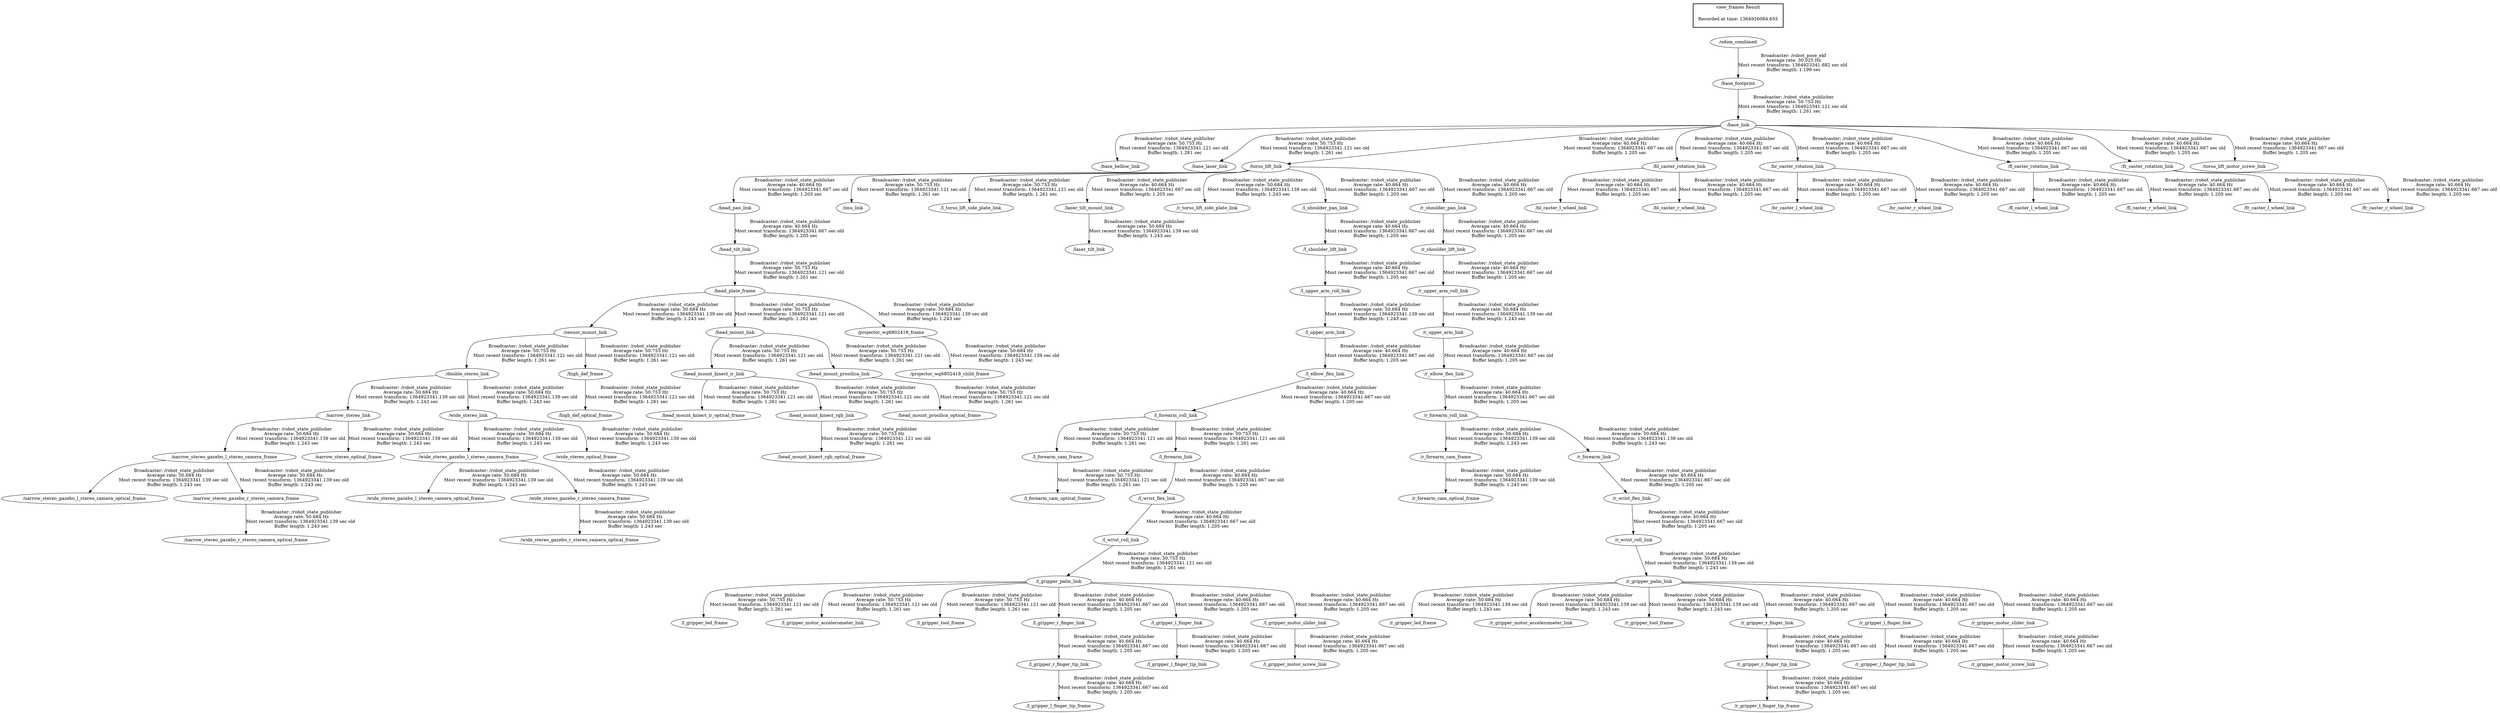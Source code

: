 digraph G {
"/base_link" -> "/base_bellow_link"[label="Broadcaster: /robot_state_publisher\nAverage rate: 50.753 Hz\nMost recent transform: 1364923341.121 sec old \nBuffer length: 1.261 sec\n"];
"/base_footprint" -> "/base_link"[label="Broadcaster: /robot_state_publisher\nAverage rate: 50.753 Hz\nMost recent transform: 1364923341.121 sec old \nBuffer length: 1.261 sec\n"];
"/odom_combined" -> "/base_footprint"[label="Broadcaster: /robot_pose_ekf\nAverage rate: 30.025 Hz\nMost recent transform: 1364923341.682 sec old \nBuffer length: 1.199 sec\n"];
"/base_link" -> "/base_laser_link"[label="Broadcaster: /robot_state_publisher\nAverage rate: 50.753 Hz\nMost recent transform: 1364923341.121 sec old \nBuffer length: 1.261 sec\n"];
"/sensor_mount_link" -> "/double_stereo_link"[label="Broadcaster: /robot_state_publisher\nAverage rate: 50.753 Hz\nMost recent transform: 1364923341.121 sec old \nBuffer length: 1.261 sec\n"];
"/head_plate_frame" -> "/sensor_mount_link"[label="Broadcaster: /robot_state_publisher\nAverage rate: 50.684 Hz\nMost recent transform: 1364923341.139 sec old \nBuffer length: 1.243 sec\n"];
"/head_plate_frame" -> "/head_mount_link"[label="Broadcaster: /robot_state_publisher\nAverage rate: 50.753 Hz\nMost recent transform: 1364923341.121 sec old \nBuffer length: 1.261 sec\n"];
"/head_tilt_link" -> "/head_plate_frame"[label="Broadcaster: /robot_state_publisher\nAverage rate: 50.753 Hz\nMost recent transform: 1364923341.121 sec old \nBuffer length: 1.261 sec\n"];
"/head_mount_link" -> "/head_mount_kinect_ir_link"[label="Broadcaster: /robot_state_publisher\nAverage rate: 50.753 Hz\nMost recent transform: 1364923341.121 sec old \nBuffer length: 1.261 sec\n"];
"/head_mount_kinect_ir_link" -> "/head_mount_kinect_ir_optical_frame"[label="Broadcaster: /robot_state_publisher\nAverage rate: 50.753 Hz\nMost recent transform: 1364923341.121 sec old \nBuffer length: 1.261 sec\n"];
"/head_mount_kinect_ir_link" -> "/head_mount_kinect_rgb_link"[label="Broadcaster: /robot_state_publisher\nAverage rate: 50.753 Hz\nMost recent transform: 1364923341.121 sec old \nBuffer length: 1.261 sec\n"];
"/head_mount_kinect_rgb_link" -> "/head_mount_kinect_rgb_optical_frame"[label="Broadcaster: /robot_state_publisher\nAverage rate: 50.753 Hz\nMost recent transform: 1364923341.121 sec old \nBuffer length: 1.261 sec\n"];
"/head_mount_link" -> "/head_mount_prosilica_link"[label="Broadcaster: /robot_state_publisher\nAverage rate: 50.753 Hz\nMost recent transform: 1364923341.121 sec old \nBuffer length: 1.261 sec\n"];
"/head_mount_prosilica_link" -> "/head_mount_prosilica_optical_frame"[label="Broadcaster: /robot_state_publisher\nAverage rate: 50.753 Hz\nMost recent transform: 1364923341.121 sec old \nBuffer length: 1.261 sec\n"];
"/head_pan_link" -> "/head_tilt_link"[label="Broadcaster: /robot_state_publisher\nAverage rate: 40.664 Hz\nMost recent transform: 1364923341.667 sec old \nBuffer length: 1.205 sec\n"];
"/sensor_mount_link" -> "/high_def_frame"[label="Broadcaster: /robot_state_publisher\nAverage rate: 50.753 Hz\nMost recent transform: 1364923341.121 sec old \nBuffer length: 1.261 sec\n"];
"/high_def_frame" -> "/high_def_optical_frame"[label="Broadcaster: /robot_state_publisher\nAverage rate: 50.753 Hz\nMost recent transform: 1364923341.121 sec old \nBuffer length: 1.261 sec\n"];
"/torso_lift_link" -> "/imu_link"[label="Broadcaster: /robot_state_publisher\nAverage rate: 50.753 Hz\nMost recent transform: 1364923341.121 sec old \nBuffer length: 1.261 sec\n"];
"/base_link" -> "/torso_lift_link"[label="Broadcaster: /robot_state_publisher\nAverage rate: 40.664 Hz\nMost recent transform: 1364923341.667 sec old \nBuffer length: 1.205 sec\n"];
"/l_forearm_roll_link" -> "/l_forearm_cam_frame"[label="Broadcaster: /robot_state_publisher\nAverage rate: 50.753 Hz\nMost recent transform: 1364923341.121 sec old \nBuffer length: 1.261 sec\n"];
"/l_elbow_flex_link" -> "/l_forearm_roll_link"[label="Broadcaster: /robot_state_publisher\nAverage rate: 40.664 Hz\nMost recent transform: 1364923341.667 sec old \nBuffer length: 1.205 sec\n"];
"/l_forearm_cam_frame" -> "/l_forearm_cam_optical_frame"[label="Broadcaster: /robot_state_publisher\nAverage rate: 50.753 Hz\nMost recent transform: 1364923341.121 sec old \nBuffer length: 1.261 sec\n"];
"/l_forearm_roll_link" -> "/l_forearm_link"[label="Broadcaster: /robot_state_publisher\nAverage rate: 50.753 Hz\nMost recent transform: 1364923341.121 sec old \nBuffer length: 1.261 sec\n"];
"/l_gripper_palm_link" -> "/l_gripper_led_frame"[label="Broadcaster: /robot_state_publisher\nAverage rate: 50.753 Hz\nMost recent transform: 1364923341.121 sec old \nBuffer length: 1.261 sec\n"];
"/l_wrist_roll_link" -> "/l_gripper_palm_link"[label="Broadcaster: /robot_state_publisher\nAverage rate: 50.753 Hz\nMost recent transform: 1364923341.121 sec old \nBuffer length: 1.261 sec\n"];
"/l_gripper_palm_link" -> "/l_gripper_motor_accelerometer_link"[label="Broadcaster: /robot_state_publisher\nAverage rate: 50.753 Hz\nMost recent transform: 1364923341.121 sec old \nBuffer length: 1.261 sec\n"];
"/l_wrist_flex_link" -> "/l_wrist_roll_link"[label="Broadcaster: /robot_state_publisher\nAverage rate: 40.664 Hz\nMost recent transform: 1364923341.667 sec old \nBuffer length: 1.205 sec\n"];
"/l_gripper_palm_link" -> "/l_gripper_tool_frame"[label="Broadcaster: /robot_state_publisher\nAverage rate: 50.753 Hz\nMost recent transform: 1364923341.121 sec old \nBuffer length: 1.261 sec\n"];
"/torso_lift_link" -> "/l_torso_lift_side_plate_link"[label="Broadcaster: /robot_state_publisher\nAverage rate: 50.753 Hz\nMost recent transform: 1364923341.121 sec old \nBuffer length: 1.261 sec\n"];
"/l_upper_arm_roll_link" -> "/l_upper_arm_link"[label="Broadcaster: /robot_state_publisher\nAverage rate: 50.684 Hz\nMost recent transform: 1364923341.139 sec old \nBuffer length: 1.243 sec\n"];
"/l_shoulder_lift_link" -> "/l_upper_arm_roll_link"[label="Broadcaster: /robot_state_publisher\nAverage rate: 40.664 Hz\nMost recent transform: 1364923341.667 sec old \nBuffer length: 1.205 sec\n"];
"/laser_tilt_mount_link" -> "/laser_tilt_link"[label="Broadcaster: /robot_state_publisher\nAverage rate: 50.684 Hz\nMost recent transform: 1364923341.139 sec old \nBuffer length: 1.243 sec\n"];
"/torso_lift_link" -> "/laser_tilt_mount_link"[label="Broadcaster: /robot_state_publisher\nAverage rate: 40.664 Hz\nMost recent transform: 1364923341.667 sec old \nBuffer length: 1.205 sec\n"];
"/double_stereo_link" -> "/narrow_stereo_link"[label="Broadcaster: /robot_state_publisher\nAverage rate: 50.684 Hz\nMost recent transform: 1364923341.139 sec old \nBuffer length: 1.243 sec\n"];
"/narrow_stereo_link" -> "/narrow_stereo_gazebo_l_stereo_camera_frame"[label="Broadcaster: /robot_state_publisher\nAverage rate: 50.684 Hz\nMost recent transform: 1364923341.139 sec old \nBuffer length: 1.243 sec\n"];
"/narrow_stereo_gazebo_l_stereo_camera_frame" -> "/narrow_stereo_gazebo_l_stereo_camera_optical_frame"[label="Broadcaster: /robot_state_publisher\nAverage rate: 50.684 Hz\nMost recent transform: 1364923341.139 sec old \nBuffer length: 1.243 sec\n"];
"/narrow_stereo_gazebo_l_stereo_camera_frame" -> "/narrow_stereo_gazebo_r_stereo_camera_frame"[label="Broadcaster: /robot_state_publisher\nAverage rate: 50.684 Hz\nMost recent transform: 1364923341.139 sec old \nBuffer length: 1.243 sec\n"];
"/narrow_stereo_gazebo_r_stereo_camera_frame" -> "/narrow_stereo_gazebo_r_stereo_camera_optical_frame"[label="Broadcaster: /robot_state_publisher\nAverage rate: 50.684 Hz\nMost recent transform: 1364923341.139 sec old \nBuffer length: 1.243 sec\n"];
"/narrow_stereo_link" -> "/narrow_stereo_optical_frame"[label="Broadcaster: /robot_state_publisher\nAverage rate: 50.684 Hz\nMost recent transform: 1364923341.139 sec old \nBuffer length: 1.243 sec\n"];
"/projector_wg6802418_frame" -> "/projector_wg6802418_child_frame"[label="Broadcaster: /robot_state_publisher\nAverage rate: 50.684 Hz\nMost recent transform: 1364923341.139 sec old \nBuffer length: 1.243 sec\n"];
"/head_plate_frame" -> "/projector_wg6802418_frame"[label="Broadcaster: /robot_state_publisher\nAverage rate: 50.684 Hz\nMost recent transform: 1364923341.139 sec old \nBuffer length: 1.243 sec\n"];
"/r_forearm_roll_link" -> "/r_forearm_cam_frame"[label="Broadcaster: /robot_state_publisher\nAverage rate: 50.684 Hz\nMost recent transform: 1364923341.139 sec old \nBuffer length: 1.243 sec\n"];
"/r_elbow_flex_link" -> "/r_forearm_roll_link"[label="Broadcaster: /robot_state_publisher\nAverage rate: 40.664 Hz\nMost recent transform: 1364923341.667 sec old \nBuffer length: 1.205 sec\n"];
"/r_forearm_cam_frame" -> "/r_forearm_cam_optical_frame"[label="Broadcaster: /robot_state_publisher\nAverage rate: 50.684 Hz\nMost recent transform: 1364923341.139 sec old \nBuffer length: 1.243 sec\n"];
"/r_forearm_roll_link" -> "/r_forearm_link"[label="Broadcaster: /robot_state_publisher\nAverage rate: 50.684 Hz\nMost recent transform: 1364923341.139 sec old \nBuffer length: 1.243 sec\n"];
"/r_gripper_palm_link" -> "/r_gripper_led_frame"[label="Broadcaster: /robot_state_publisher\nAverage rate: 50.684 Hz\nMost recent transform: 1364923341.139 sec old \nBuffer length: 1.243 sec\n"];
"/r_wrist_roll_link" -> "/r_gripper_palm_link"[label="Broadcaster: /robot_state_publisher\nAverage rate: 50.684 Hz\nMost recent transform: 1364923341.139 sec old \nBuffer length: 1.243 sec\n"];
"/r_gripper_palm_link" -> "/r_gripper_motor_accelerometer_link"[label="Broadcaster: /robot_state_publisher\nAverage rate: 50.684 Hz\nMost recent transform: 1364923341.139 sec old \nBuffer length: 1.243 sec\n"];
"/r_wrist_flex_link" -> "/r_wrist_roll_link"[label="Broadcaster: /robot_state_publisher\nAverage rate: 40.664 Hz\nMost recent transform: 1364923341.667 sec old \nBuffer length: 1.205 sec\n"];
"/r_gripper_palm_link" -> "/r_gripper_tool_frame"[label="Broadcaster: /robot_state_publisher\nAverage rate: 50.684 Hz\nMost recent transform: 1364923341.139 sec old \nBuffer length: 1.243 sec\n"];
"/torso_lift_link" -> "/r_torso_lift_side_plate_link"[label="Broadcaster: /robot_state_publisher\nAverage rate: 50.684 Hz\nMost recent transform: 1364923341.139 sec old \nBuffer length: 1.243 sec\n"];
"/r_upper_arm_roll_link" -> "/r_upper_arm_link"[label="Broadcaster: /robot_state_publisher\nAverage rate: 50.684 Hz\nMost recent transform: 1364923341.139 sec old \nBuffer length: 1.243 sec\n"];
"/r_shoulder_lift_link" -> "/r_upper_arm_roll_link"[label="Broadcaster: /robot_state_publisher\nAverage rate: 40.664 Hz\nMost recent transform: 1364923341.667 sec old \nBuffer length: 1.205 sec\n"];
"/double_stereo_link" -> "/wide_stereo_link"[label="Broadcaster: /robot_state_publisher\nAverage rate: 50.684 Hz\nMost recent transform: 1364923341.139 sec old \nBuffer length: 1.243 sec\n"];
"/wide_stereo_link" -> "/wide_stereo_gazebo_l_stereo_camera_frame"[label="Broadcaster: /robot_state_publisher\nAverage rate: 50.684 Hz\nMost recent transform: 1364923341.139 sec old \nBuffer length: 1.243 sec\n"];
"/wide_stereo_gazebo_l_stereo_camera_frame" -> "/wide_stereo_gazebo_l_stereo_camera_optical_frame"[label="Broadcaster: /robot_state_publisher\nAverage rate: 50.684 Hz\nMost recent transform: 1364923341.139 sec old \nBuffer length: 1.243 sec\n"];
"/wide_stereo_gazebo_l_stereo_camera_frame" -> "/wide_stereo_gazebo_r_stereo_camera_frame"[label="Broadcaster: /robot_state_publisher\nAverage rate: 50.684 Hz\nMost recent transform: 1364923341.139 sec old \nBuffer length: 1.243 sec\n"];
"/wide_stereo_gazebo_r_stereo_camera_frame" -> "/wide_stereo_gazebo_r_stereo_camera_optical_frame"[label="Broadcaster: /robot_state_publisher\nAverage rate: 50.684 Hz\nMost recent transform: 1364923341.139 sec old \nBuffer length: 1.243 sec\n"];
"/wide_stereo_link" -> "/wide_stereo_optical_frame"[label="Broadcaster: /robot_state_publisher\nAverage rate: 50.684 Hz\nMost recent transform: 1364923341.139 sec old \nBuffer length: 1.243 sec\n"];
"/bl_caster_rotation_link" -> "/bl_caster_l_wheel_link"[label="Broadcaster: /robot_state_publisher\nAverage rate: 40.664 Hz\nMost recent transform: 1364923341.667 sec old \nBuffer length: 1.205 sec\n"];
"/base_link" -> "/bl_caster_rotation_link"[label="Broadcaster: /robot_state_publisher\nAverage rate: 40.664 Hz\nMost recent transform: 1364923341.667 sec old \nBuffer length: 1.205 sec\n"];
"/bl_caster_rotation_link" -> "/bl_caster_r_wheel_link"[label="Broadcaster: /robot_state_publisher\nAverage rate: 40.664 Hz\nMost recent transform: 1364923341.667 sec old \nBuffer length: 1.205 sec\n"];
"/br_caster_rotation_link" -> "/br_caster_l_wheel_link"[label="Broadcaster: /robot_state_publisher\nAverage rate: 40.664 Hz\nMost recent transform: 1364923341.667 sec old \nBuffer length: 1.205 sec\n"];
"/base_link" -> "/br_caster_rotation_link"[label="Broadcaster: /robot_state_publisher\nAverage rate: 40.664 Hz\nMost recent transform: 1364923341.667 sec old \nBuffer length: 1.205 sec\n"];
"/br_caster_rotation_link" -> "/br_caster_r_wheel_link"[label="Broadcaster: /robot_state_publisher\nAverage rate: 40.664 Hz\nMost recent transform: 1364923341.667 sec old \nBuffer length: 1.205 sec\n"];
"/fl_caster_rotation_link" -> "/fl_caster_l_wheel_link"[label="Broadcaster: /robot_state_publisher\nAverage rate: 40.664 Hz\nMost recent transform: 1364923341.667 sec old \nBuffer length: 1.205 sec\n"];
"/base_link" -> "/fl_caster_rotation_link"[label="Broadcaster: /robot_state_publisher\nAverage rate: 40.664 Hz\nMost recent transform: 1364923341.667 sec old \nBuffer length: 1.205 sec\n"];
"/fl_caster_rotation_link" -> "/fl_caster_r_wheel_link"[label="Broadcaster: /robot_state_publisher\nAverage rate: 40.664 Hz\nMost recent transform: 1364923341.667 sec old \nBuffer length: 1.205 sec\n"];
"/fr_caster_rotation_link" -> "/fr_caster_l_wheel_link"[label="Broadcaster: /robot_state_publisher\nAverage rate: 40.664 Hz\nMost recent transform: 1364923341.667 sec old \nBuffer length: 1.205 sec\n"];
"/base_link" -> "/fr_caster_rotation_link"[label="Broadcaster: /robot_state_publisher\nAverage rate: 40.664 Hz\nMost recent transform: 1364923341.667 sec old \nBuffer length: 1.205 sec\n"];
"/fr_caster_rotation_link" -> "/fr_caster_r_wheel_link"[label="Broadcaster: /robot_state_publisher\nAverage rate: 40.664 Hz\nMost recent transform: 1364923341.667 sec old \nBuffer length: 1.205 sec\n"];
"/torso_lift_link" -> "/head_pan_link"[label="Broadcaster: /robot_state_publisher\nAverage rate: 40.664 Hz\nMost recent transform: 1364923341.667 sec old \nBuffer length: 1.205 sec\n"];
"/l_upper_arm_link" -> "/l_elbow_flex_link"[label="Broadcaster: /robot_state_publisher\nAverage rate: 40.664 Hz\nMost recent transform: 1364923341.667 sec old \nBuffer length: 1.205 sec\n"];
"/l_gripper_r_finger_tip_link" -> "/l_gripper_l_finger_tip_frame"[label="Broadcaster: /robot_state_publisher\nAverage rate: 40.664 Hz\nMost recent transform: 1364923341.667 sec old \nBuffer length: 1.205 sec\n"];
"/l_gripper_r_finger_link" -> "/l_gripper_r_finger_tip_link"[label="Broadcaster: /robot_state_publisher\nAverage rate: 40.664 Hz\nMost recent transform: 1364923341.667 sec old \nBuffer length: 1.205 sec\n"];
"/l_gripper_palm_link" -> "/l_gripper_l_finger_link"[label="Broadcaster: /robot_state_publisher\nAverage rate: 40.664 Hz\nMost recent transform: 1364923341.667 sec old \nBuffer length: 1.205 sec\n"];
"/l_gripper_l_finger_link" -> "/l_gripper_l_finger_tip_link"[label="Broadcaster: /robot_state_publisher\nAverage rate: 40.664 Hz\nMost recent transform: 1364923341.667 sec old \nBuffer length: 1.205 sec\n"];
"/l_gripper_motor_slider_link" -> "/l_gripper_motor_screw_link"[label="Broadcaster: /robot_state_publisher\nAverage rate: 40.664 Hz\nMost recent transform: 1364923341.667 sec old \nBuffer length: 1.205 sec\n"];
"/l_gripper_palm_link" -> "/l_gripper_motor_slider_link"[label="Broadcaster: /robot_state_publisher\nAverage rate: 40.664 Hz\nMost recent transform: 1364923341.667 sec old \nBuffer length: 1.205 sec\n"];
"/l_gripper_palm_link" -> "/l_gripper_r_finger_link"[label="Broadcaster: /robot_state_publisher\nAverage rate: 40.664 Hz\nMost recent transform: 1364923341.667 sec old \nBuffer length: 1.205 sec\n"];
"/l_shoulder_pan_link" -> "/l_shoulder_lift_link"[label="Broadcaster: /robot_state_publisher\nAverage rate: 40.664 Hz\nMost recent transform: 1364923341.667 sec old \nBuffer length: 1.205 sec\n"];
"/torso_lift_link" -> "/l_shoulder_pan_link"[label="Broadcaster: /robot_state_publisher\nAverage rate: 40.664 Hz\nMost recent transform: 1364923341.667 sec old \nBuffer length: 1.205 sec\n"];
"/l_forearm_link" -> "/l_wrist_flex_link"[label="Broadcaster: /robot_state_publisher\nAverage rate: 40.664 Hz\nMost recent transform: 1364923341.667 sec old \nBuffer length: 1.205 sec\n"];
"/r_upper_arm_link" -> "/r_elbow_flex_link"[label="Broadcaster: /robot_state_publisher\nAverage rate: 40.664 Hz\nMost recent transform: 1364923341.667 sec old \nBuffer length: 1.205 sec\n"];
"/r_gripper_r_finger_tip_link" -> "/r_gripper_l_finger_tip_frame"[label="Broadcaster: /robot_state_publisher\nAverage rate: 40.664 Hz\nMost recent transform: 1364923341.667 sec old \nBuffer length: 1.205 sec\n"];
"/r_gripper_r_finger_link" -> "/r_gripper_r_finger_tip_link"[label="Broadcaster: /robot_state_publisher\nAverage rate: 40.664 Hz\nMost recent transform: 1364923341.667 sec old \nBuffer length: 1.205 sec\n"];
"/r_gripper_palm_link" -> "/r_gripper_l_finger_link"[label="Broadcaster: /robot_state_publisher\nAverage rate: 40.664 Hz\nMost recent transform: 1364923341.667 sec old \nBuffer length: 1.205 sec\n"];
"/r_gripper_l_finger_link" -> "/r_gripper_l_finger_tip_link"[label="Broadcaster: /robot_state_publisher\nAverage rate: 40.664 Hz\nMost recent transform: 1364923341.667 sec old \nBuffer length: 1.205 sec\n"];
"/r_gripper_motor_slider_link" -> "/r_gripper_motor_screw_link"[label="Broadcaster: /robot_state_publisher\nAverage rate: 40.664 Hz\nMost recent transform: 1364923341.667 sec old \nBuffer length: 1.205 sec\n"];
"/r_gripper_palm_link" -> "/r_gripper_motor_slider_link"[label="Broadcaster: /robot_state_publisher\nAverage rate: 40.664 Hz\nMost recent transform: 1364923341.667 sec old \nBuffer length: 1.205 sec\n"];
"/r_gripper_palm_link" -> "/r_gripper_r_finger_link"[label="Broadcaster: /robot_state_publisher\nAverage rate: 40.664 Hz\nMost recent transform: 1364923341.667 sec old \nBuffer length: 1.205 sec\n"];
"/r_shoulder_pan_link" -> "/r_shoulder_lift_link"[label="Broadcaster: /robot_state_publisher\nAverage rate: 40.664 Hz\nMost recent transform: 1364923341.667 sec old \nBuffer length: 1.205 sec\n"];
"/torso_lift_link" -> "/r_shoulder_pan_link"[label="Broadcaster: /robot_state_publisher\nAverage rate: 40.664 Hz\nMost recent transform: 1364923341.667 sec old \nBuffer length: 1.205 sec\n"];
"/r_forearm_link" -> "/r_wrist_flex_link"[label="Broadcaster: /robot_state_publisher\nAverage rate: 40.664 Hz\nMost recent transform: 1364923341.667 sec old \nBuffer length: 1.205 sec\n"];
"/base_link" -> "/torso_lift_motor_screw_link"[label="Broadcaster: /robot_state_publisher\nAverage rate: 40.664 Hz\nMost recent transform: 1364923341.667 sec old \nBuffer length: 1.205 sec\n"];
edge [style=invis];
 subgraph cluster_legend { style=bold; color=black; label ="view_frames Result";
"Recorded at time: 1364926084.655"[ shape=plaintext ] ;
 }->"/odom_combined";
}